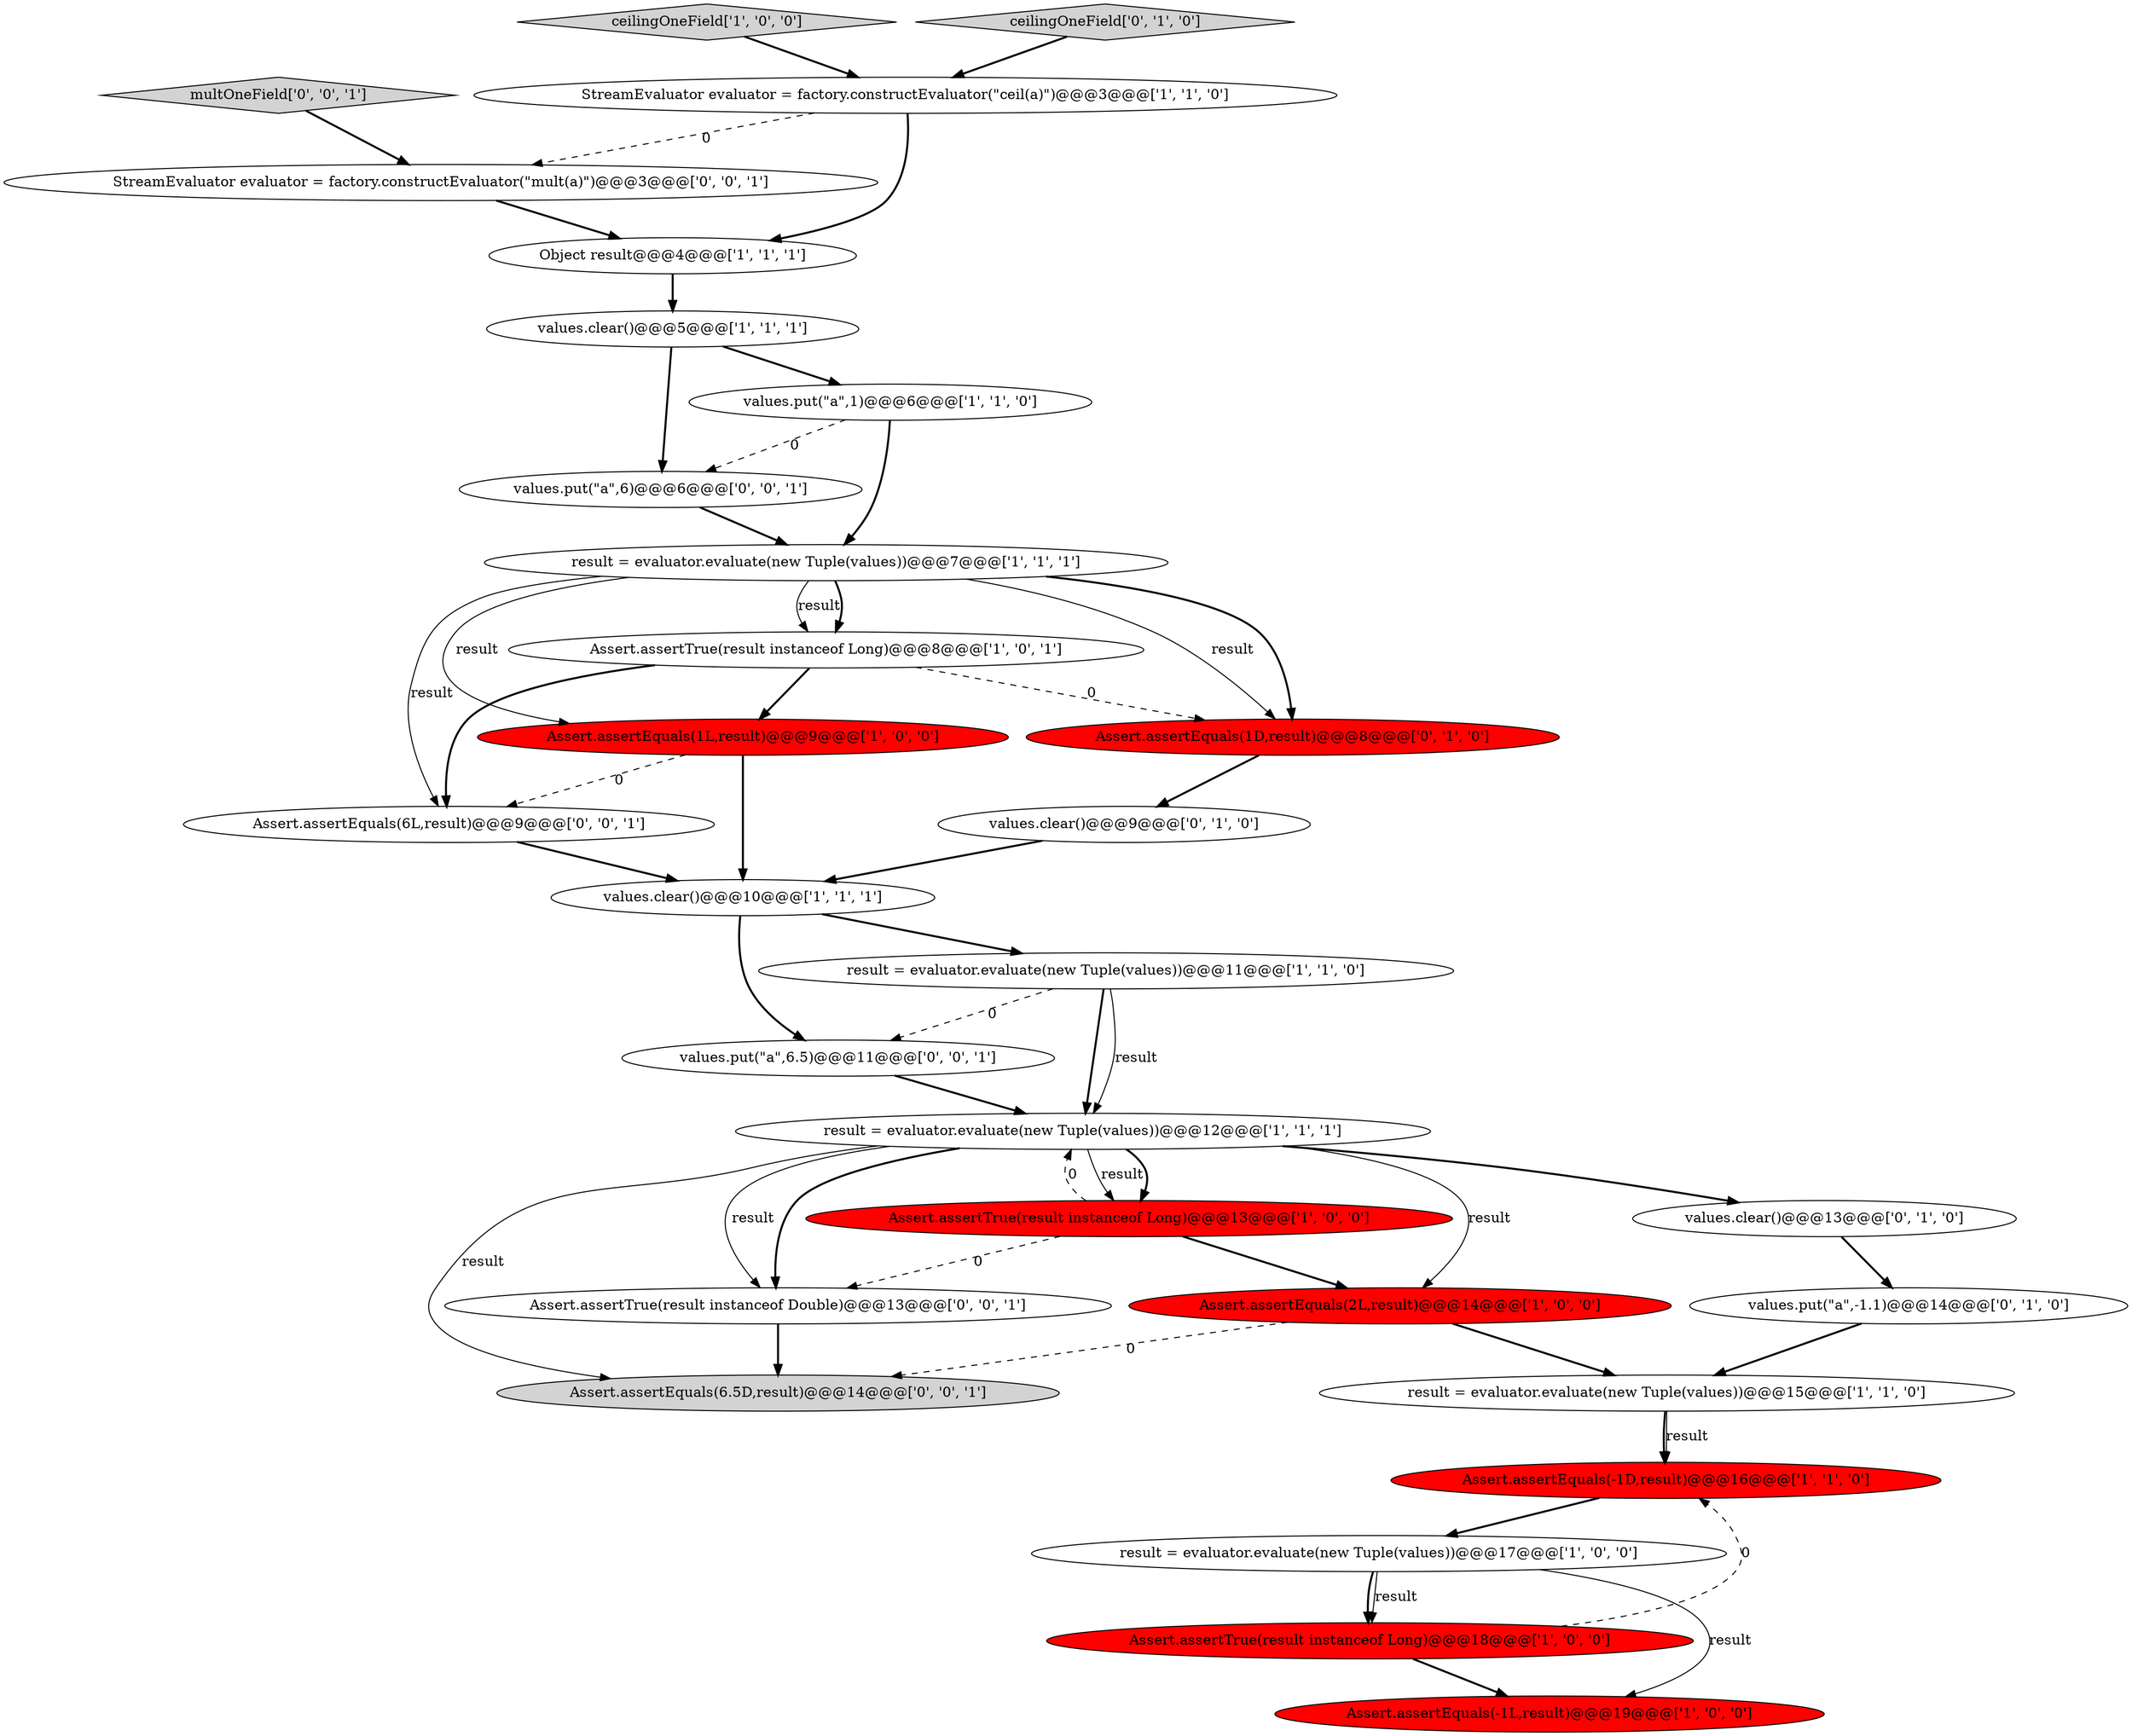 digraph {
26 [style = filled, label = "Assert.assertEquals(6L,result)@@@9@@@['0', '0', '1']", fillcolor = white, shape = ellipse image = "AAA0AAABBB3BBB"];
11 [style = filled, label = "ceilingOneField['1', '0', '0']", fillcolor = lightgray, shape = diamond image = "AAA0AAABBB1BBB"];
25 [style = filled, label = "values.put(\"a\",6.5)@@@11@@@['0', '0', '1']", fillcolor = white, shape = ellipse image = "AAA0AAABBB3BBB"];
21 [style = filled, label = "Assert.assertEquals(1D,result)@@@8@@@['0', '1', '0']", fillcolor = red, shape = ellipse image = "AAA1AAABBB2BBB"];
22 [style = filled, label = "values.clear()@@@9@@@['0', '1', '0']", fillcolor = white, shape = ellipse image = "AAA0AAABBB2BBB"];
4 [style = filled, label = "Assert.assertEquals(-1L,result)@@@19@@@['1', '0', '0']", fillcolor = red, shape = ellipse image = "AAA1AAABBB1BBB"];
2 [style = filled, label = "Assert.assertEquals(-1D,result)@@@16@@@['1', '1', '0']", fillcolor = red, shape = ellipse image = "AAA1AAABBB1BBB"];
3 [style = filled, label = "Assert.assertEquals(1L,result)@@@9@@@['1', '0', '0']", fillcolor = red, shape = ellipse image = "AAA1AAABBB1BBB"];
29 [style = filled, label = "StreamEvaluator evaluator = factory.constructEvaluator(\"mult(a)\")@@@3@@@['0', '0', '1']", fillcolor = white, shape = ellipse image = "AAA0AAABBB3BBB"];
1 [style = filled, label = "result = evaluator.evaluate(new Tuple(values))@@@17@@@['1', '0', '0']", fillcolor = white, shape = ellipse image = "AAA0AAABBB1BBB"];
16 [style = filled, label = "result = evaluator.evaluate(new Tuple(values))@@@12@@@['1', '1', '1']", fillcolor = white, shape = ellipse image = "AAA0AAABBB1BBB"];
20 [style = filled, label = "ceilingOneField['0', '1', '0']", fillcolor = lightgray, shape = diamond image = "AAA0AAABBB2BBB"];
15 [style = filled, label = "Assert.assertTrue(result instanceof Long)@@@8@@@['1', '0', '1']", fillcolor = white, shape = ellipse image = "AAA0AAABBB1BBB"];
8 [style = filled, label = "StreamEvaluator evaluator = factory.constructEvaluator(\"ceil(a)\")@@@3@@@['1', '1', '0']", fillcolor = white, shape = ellipse image = "AAA0AAABBB1BBB"];
23 [style = filled, label = "values.put(\"a\",6)@@@6@@@['0', '0', '1']", fillcolor = white, shape = ellipse image = "AAA0AAABBB3BBB"];
18 [style = filled, label = "values.put(\"a\",-1.1)@@@14@@@['0', '1', '0']", fillcolor = white, shape = ellipse image = "AAA0AAABBB2BBB"];
9 [style = filled, label = "values.clear()@@@5@@@['1', '1', '1']", fillcolor = white, shape = ellipse image = "AAA0AAABBB1BBB"];
10 [style = filled, label = "Assert.assertEquals(2L,result)@@@14@@@['1', '0', '0']", fillcolor = red, shape = ellipse image = "AAA1AAABBB1BBB"];
17 [style = filled, label = "Assert.assertTrue(result instanceof Long)@@@18@@@['1', '0', '0']", fillcolor = red, shape = ellipse image = "AAA1AAABBB1BBB"];
28 [style = filled, label = "multOneField['0', '0', '1']", fillcolor = lightgray, shape = diamond image = "AAA0AAABBB3BBB"];
6 [style = filled, label = "Object result@@@4@@@['1', '1', '1']", fillcolor = white, shape = ellipse image = "AAA0AAABBB1BBB"];
5 [style = filled, label = "Assert.assertTrue(result instanceof Long)@@@13@@@['1', '0', '0']", fillcolor = red, shape = ellipse image = "AAA1AAABBB1BBB"];
19 [style = filled, label = "values.clear()@@@13@@@['0', '1', '0']", fillcolor = white, shape = ellipse image = "AAA0AAABBB2BBB"];
14 [style = filled, label = "values.clear()@@@10@@@['1', '1', '1']", fillcolor = white, shape = ellipse image = "AAA0AAABBB1BBB"];
24 [style = filled, label = "Assert.assertEquals(6.5D,result)@@@14@@@['0', '0', '1']", fillcolor = lightgray, shape = ellipse image = "AAA0AAABBB3BBB"];
12 [style = filled, label = "result = evaluator.evaluate(new Tuple(values))@@@15@@@['1', '1', '0']", fillcolor = white, shape = ellipse image = "AAA0AAABBB1BBB"];
13 [style = filled, label = "result = evaluator.evaluate(new Tuple(values))@@@7@@@['1', '1', '1']", fillcolor = white, shape = ellipse image = "AAA0AAABBB1BBB"];
27 [style = filled, label = "Assert.assertTrue(result instanceof Double)@@@13@@@['0', '0', '1']", fillcolor = white, shape = ellipse image = "AAA0AAABBB3BBB"];
7 [style = filled, label = "values.put(\"a\",1)@@@6@@@['1', '1', '0']", fillcolor = white, shape = ellipse image = "AAA0AAABBB1BBB"];
0 [style = filled, label = "result = evaluator.evaluate(new Tuple(values))@@@11@@@['1', '1', '0']", fillcolor = white, shape = ellipse image = "AAA0AAABBB1BBB"];
7->13 [style = bold, label=""];
28->29 [style = bold, label=""];
5->10 [style = bold, label=""];
13->21 [style = solid, label="result"];
0->16 [style = bold, label=""];
1->17 [style = solid, label="result"];
19->18 [style = bold, label=""];
14->25 [style = bold, label=""];
7->23 [style = dashed, label="0"];
16->27 [style = bold, label=""];
13->3 [style = solid, label="result"];
3->26 [style = dashed, label="0"];
16->24 [style = solid, label="result"];
2->1 [style = bold, label=""];
3->14 [style = bold, label=""];
26->14 [style = bold, label=""];
18->12 [style = bold, label=""];
15->21 [style = dashed, label="0"];
16->10 [style = solid, label="result"];
8->6 [style = bold, label=""];
9->7 [style = bold, label=""];
15->3 [style = bold, label=""];
16->19 [style = bold, label=""];
25->16 [style = bold, label=""];
1->4 [style = solid, label="result"];
1->17 [style = bold, label=""];
15->26 [style = bold, label=""];
5->16 [style = dashed, label="0"];
9->23 [style = bold, label=""];
13->26 [style = solid, label="result"];
29->6 [style = bold, label=""];
12->2 [style = bold, label=""];
20->8 [style = bold, label=""];
12->2 [style = solid, label="result"];
5->27 [style = dashed, label="0"];
0->25 [style = dashed, label="0"];
14->0 [style = bold, label=""];
21->22 [style = bold, label=""];
10->12 [style = bold, label=""];
23->13 [style = bold, label=""];
16->27 [style = solid, label="result"];
16->5 [style = solid, label="result"];
16->5 [style = bold, label=""];
11->8 [style = bold, label=""];
0->16 [style = solid, label="result"];
27->24 [style = bold, label=""];
13->15 [style = solid, label="result"];
13->15 [style = bold, label=""];
6->9 [style = bold, label=""];
22->14 [style = bold, label=""];
13->21 [style = bold, label=""];
10->24 [style = dashed, label="0"];
8->29 [style = dashed, label="0"];
17->4 [style = bold, label=""];
17->2 [style = dashed, label="0"];
}
